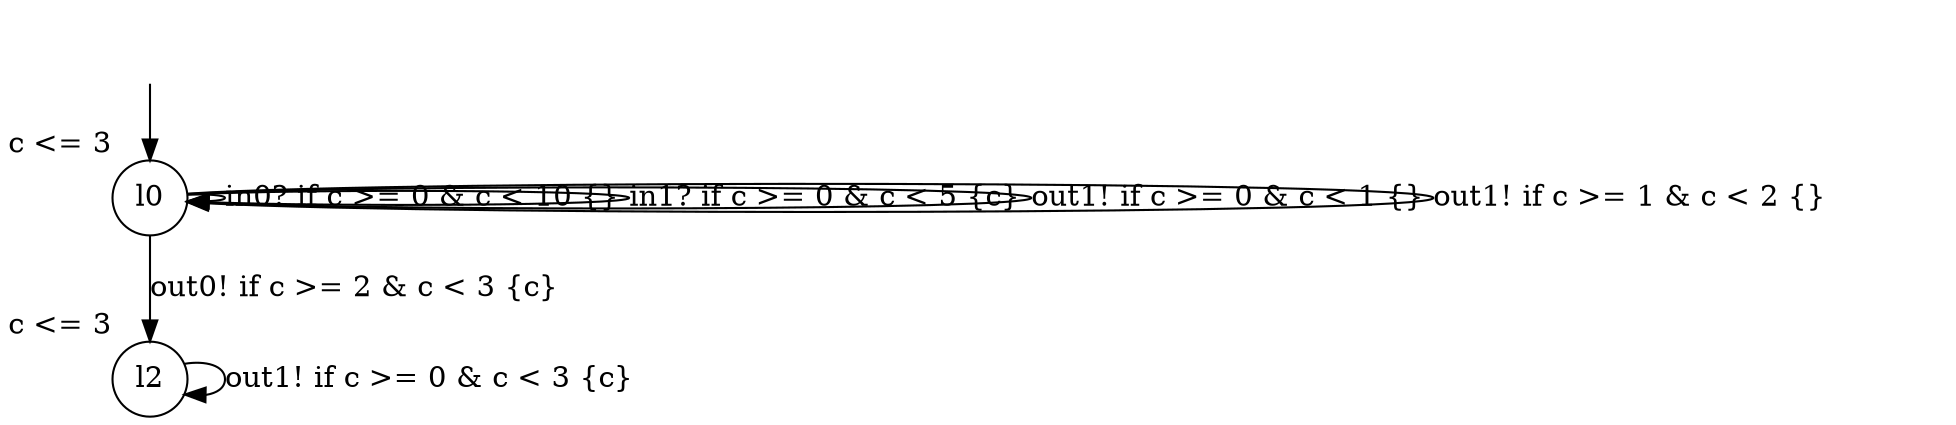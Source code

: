 digraph g {
__start0 [label="" shape="none"];
l0 [shape="circle" margin=0 label="l0", xlabel="c <= 3"];
l2 [shape="circle" margin=0 label="l2", xlabel="c <= 3"];
l0 -> l0 [label="in0? if c >= 0 & c < 10 {} "];
l0 -> l0 [label="in1? if c >= 0 & c < 5 {c} "];
l0 -> l2 [label="out0! if c >= 2 & c < 3 {c} "];
l0 -> l0 [label="out1! if c >= 0 & c < 1 {} "];
l0 -> l0 [label="out1! if c >= 1 & c < 2 {} "];
l2 -> l2 [label="out1! if c >= 0 & c < 3 {c} "];
__start0 -> l0;
}
